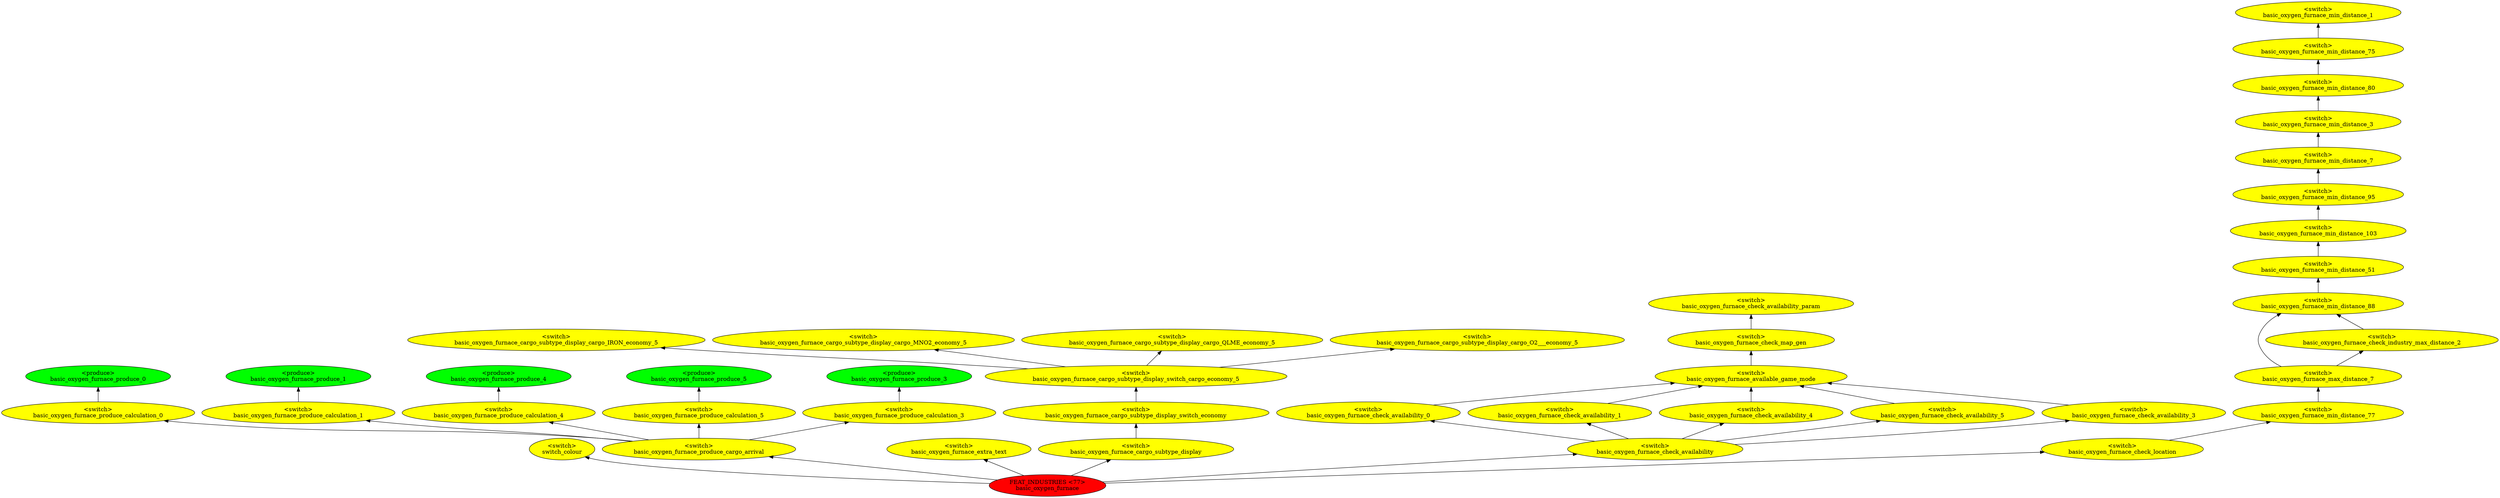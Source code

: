 digraph {
rankdir="BT"
switch_colour [fillcolor=yellow style="filled" label="<switch>\nswitch_colour"]
basic_oxygen_furnace_produce_0 [fillcolor=green style="filled" label="<produce>\nbasic_oxygen_furnace_produce_0"]
basic_oxygen_furnace_produce_calculation_0 [fillcolor=yellow style="filled" label="<switch>\nbasic_oxygen_furnace_produce_calculation_0"]
basic_oxygen_furnace_produce_1 [fillcolor=green style="filled" label="<produce>\nbasic_oxygen_furnace_produce_1"]
basic_oxygen_furnace_produce_calculation_1 [fillcolor=yellow style="filled" label="<switch>\nbasic_oxygen_furnace_produce_calculation_1"]
basic_oxygen_furnace_produce_4 [fillcolor=green style="filled" label="<produce>\nbasic_oxygen_furnace_produce_4"]
basic_oxygen_furnace_produce_calculation_4 [fillcolor=yellow style="filled" label="<switch>\nbasic_oxygen_furnace_produce_calculation_4"]
basic_oxygen_furnace_produce_5 [fillcolor=green style="filled" label="<produce>\nbasic_oxygen_furnace_produce_5"]
basic_oxygen_furnace_produce_calculation_5 [fillcolor=yellow style="filled" label="<switch>\nbasic_oxygen_furnace_produce_calculation_5"]
basic_oxygen_furnace_produce_3 [fillcolor=green style="filled" label="<produce>\nbasic_oxygen_furnace_produce_3"]
basic_oxygen_furnace_produce_calculation_3 [fillcolor=yellow style="filled" label="<switch>\nbasic_oxygen_furnace_produce_calculation_3"]
basic_oxygen_furnace_produce_cargo_arrival [fillcolor=yellow style="filled" label="<switch>\nbasic_oxygen_furnace_produce_cargo_arrival"]
basic_oxygen_furnace_extra_text [fillcolor=yellow style="filled" label="<switch>\nbasic_oxygen_furnace_extra_text"]
basic_oxygen_furnace_cargo_subtype_display_cargo_IRON_economy_5 [fillcolor=yellow style="filled" label="<switch>\nbasic_oxygen_furnace_cargo_subtype_display_cargo_IRON_economy_5"]
basic_oxygen_furnace_cargo_subtype_display_cargo_MNO2_economy_5 [fillcolor=yellow style="filled" label="<switch>\nbasic_oxygen_furnace_cargo_subtype_display_cargo_MNO2_economy_5"]
basic_oxygen_furnace_cargo_subtype_display_cargo_QLME_economy_5 [fillcolor=yellow style="filled" label="<switch>\nbasic_oxygen_furnace_cargo_subtype_display_cargo_QLME_economy_5"]
basic_oxygen_furnace_cargo_subtype_display_cargo_O2___economy_5 [fillcolor=yellow style="filled" label="<switch>\nbasic_oxygen_furnace_cargo_subtype_display_cargo_O2___economy_5"]
basic_oxygen_furnace_cargo_subtype_display_switch_cargo_economy_5 [fillcolor=yellow style="filled" label="<switch>\nbasic_oxygen_furnace_cargo_subtype_display_switch_cargo_economy_5"]
basic_oxygen_furnace_cargo_subtype_display_switch_economy [fillcolor=yellow style="filled" label="<switch>\nbasic_oxygen_furnace_cargo_subtype_display_switch_economy"]
basic_oxygen_furnace_cargo_subtype_display [fillcolor=yellow style="filled" label="<switch>\nbasic_oxygen_furnace_cargo_subtype_display"]
basic_oxygen_furnace_check_availability_param [fillcolor=yellow style="filled" label="<switch>\nbasic_oxygen_furnace_check_availability_param"]
basic_oxygen_furnace_check_map_gen [fillcolor=yellow style="filled" label="<switch>\nbasic_oxygen_furnace_check_map_gen"]
basic_oxygen_furnace_available_game_mode [fillcolor=yellow style="filled" label="<switch>\nbasic_oxygen_furnace_available_game_mode"]
basic_oxygen_furnace_check_availability_0 [fillcolor=yellow style="filled" label="<switch>\nbasic_oxygen_furnace_check_availability_0"]
basic_oxygen_furnace_check_availability_1 [fillcolor=yellow style="filled" label="<switch>\nbasic_oxygen_furnace_check_availability_1"]
basic_oxygen_furnace_check_availability_4 [fillcolor=yellow style="filled" label="<switch>\nbasic_oxygen_furnace_check_availability_4"]
basic_oxygen_furnace_check_availability_5 [fillcolor=yellow style="filled" label="<switch>\nbasic_oxygen_furnace_check_availability_5"]
basic_oxygen_furnace_check_availability_3 [fillcolor=yellow style="filled" label="<switch>\nbasic_oxygen_furnace_check_availability_3"]
basic_oxygen_furnace_check_availability [fillcolor=yellow style="filled" label="<switch>\nbasic_oxygen_furnace_check_availability"]
basic_oxygen_furnace_min_distance_1 [fillcolor=yellow style="filled" label="<switch>\nbasic_oxygen_furnace_min_distance_1"]
basic_oxygen_furnace_min_distance_75 [fillcolor=yellow style="filled" label="<switch>\nbasic_oxygen_furnace_min_distance_75"]
basic_oxygen_furnace_min_distance_80 [fillcolor=yellow style="filled" label="<switch>\nbasic_oxygen_furnace_min_distance_80"]
basic_oxygen_furnace_min_distance_3 [fillcolor=yellow style="filled" label="<switch>\nbasic_oxygen_furnace_min_distance_3"]
basic_oxygen_furnace_min_distance_7 [fillcolor=yellow style="filled" label="<switch>\nbasic_oxygen_furnace_min_distance_7"]
basic_oxygen_furnace_min_distance_95 [fillcolor=yellow style="filled" label="<switch>\nbasic_oxygen_furnace_min_distance_95"]
basic_oxygen_furnace_min_distance_103 [fillcolor=yellow style="filled" label="<switch>\nbasic_oxygen_furnace_min_distance_103"]
basic_oxygen_furnace_min_distance_51 [fillcolor=yellow style="filled" label="<switch>\nbasic_oxygen_furnace_min_distance_51"]
basic_oxygen_furnace_min_distance_88 [fillcolor=yellow style="filled" label="<switch>\nbasic_oxygen_furnace_min_distance_88"]
basic_oxygen_furnace_check_industry_max_distance_2 [fillcolor=yellow style="filled" label="<switch>\nbasic_oxygen_furnace_check_industry_max_distance_2"]
basic_oxygen_furnace_max_distance_7 [fillcolor=yellow style="filled" label="<switch>\nbasic_oxygen_furnace_max_distance_7"]
basic_oxygen_furnace_min_distance_77 [fillcolor=yellow style="filled" label="<switch>\nbasic_oxygen_furnace_min_distance_77"]
basic_oxygen_furnace_check_location [fillcolor=yellow style="filled" label="<switch>\nbasic_oxygen_furnace_check_location"]
basic_oxygen_furnace [fillcolor=red style="filled" label="FEAT_INDUSTRIES <77>\nbasic_oxygen_furnace"]
basic_oxygen_furnace_min_distance_77->basic_oxygen_furnace_max_distance_7
basic_oxygen_furnace_produce_calculation_5->basic_oxygen_furnace_produce_5
basic_oxygen_furnace_check_map_gen->basic_oxygen_furnace_check_availability_param
basic_oxygen_furnace_cargo_subtype_display_switch_cargo_economy_5->basic_oxygen_furnace_cargo_subtype_display_cargo_O2___economy_5
basic_oxygen_furnace_check_availability_3->basic_oxygen_furnace_available_game_mode
basic_oxygen_furnace->basic_oxygen_furnace_cargo_subtype_display
basic_oxygen_furnace_produce_cargo_arrival->basic_oxygen_furnace_produce_calculation_5
basic_oxygen_furnace_check_availability_5->basic_oxygen_furnace_available_game_mode
basic_oxygen_furnace_min_distance_88->basic_oxygen_furnace_min_distance_51
basic_oxygen_furnace_check_availability_4->basic_oxygen_furnace_available_game_mode
basic_oxygen_furnace_check_availability->basic_oxygen_furnace_check_availability_4
basic_oxygen_furnace_min_distance_3->basic_oxygen_furnace_min_distance_80
basic_oxygen_furnace_check_availability->basic_oxygen_furnace_check_availability_1
basic_oxygen_furnace_min_distance_103->basic_oxygen_furnace_min_distance_95
basic_oxygen_furnace_cargo_subtype_display_switch_cargo_economy_5->basic_oxygen_furnace_cargo_subtype_display_cargo_QLME_economy_5
basic_oxygen_furnace_max_distance_7->basic_oxygen_furnace_min_distance_88
basic_oxygen_furnace->basic_oxygen_furnace_check_availability
basic_oxygen_furnace_check_location->basic_oxygen_furnace_min_distance_77
basic_oxygen_furnace_check_availability_0->basic_oxygen_furnace_available_game_mode
basic_oxygen_furnace_produce_calculation_4->basic_oxygen_furnace_produce_4
basic_oxygen_furnace_produce_calculation_0->basic_oxygen_furnace_produce_0
basic_oxygen_furnace_cargo_subtype_display_switch_cargo_economy_5->basic_oxygen_furnace_cargo_subtype_display_cargo_MNO2_economy_5
basic_oxygen_furnace->switch_colour
basic_oxygen_furnace_produce_cargo_arrival->basic_oxygen_furnace_produce_calculation_1
basic_oxygen_furnace_produce_cargo_arrival->basic_oxygen_furnace_produce_calculation_3
basic_oxygen_furnace_produce_calculation_1->basic_oxygen_furnace_produce_1
basic_oxygen_furnace_cargo_subtype_display_switch_economy->basic_oxygen_furnace_cargo_subtype_display_switch_cargo_economy_5
basic_oxygen_furnace->basic_oxygen_furnace_extra_text
basic_oxygen_furnace_min_distance_51->basic_oxygen_furnace_min_distance_103
basic_oxygen_furnace->basic_oxygen_furnace_check_location
basic_oxygen_furnace_min_distance_7->basic_oxygen_furnace_min_distance_3
basic_oxygen_furnace_check_availability->basic_oxygen_furnace_check_availability_5
basic_oxygen_furnace_min_distance_80->basic_oxygen_furnace_min_distance_75
basic_oxygen_furnace_check_availability->basic_oxygen_furnace_check_availability_3
basic_oxygen_furnace_check_availability->basic_oxygen_furnace_check_availability_0
basic_oxygen_furnace_available_game_mode->basic_oxygen_furnace_check_map_gen
basic_oxygen_furnace_cargo_subtype_display->basic_oxygen_furnace_cargo_subtype_display_switch_economy
basic_oxygen_furnace_cargo_subtype_display_switch_cargo_economy_5->basic_oxygen_furnace_cargo_subtype_display_cargo_IRON_economy_5
basic_oxygen_furnace_min_distance_75->basic_oxygen_furnace_min_distance_1
basic_oxygen_furnace_produce_calculation_3->basic_oxygen_furnace_produce_3
basic_oxygen_furnace_check_availability_1->basic_oxygen_furnace_available_game_mode
basic_oxygen_furnace_min_distance_95->basic_oxygen_furnace_min_distance_7
basic_oxygen_furnace->basic_oxygen_furnace_produce_cargo_arrival
basic_oxygen_furnace_check_industry_max_distance_2->basic_oxygen_furnace_min_distance_88
basic_oxygen_furnace_produce_cargo_arrival->basic_oxygen_furnace_produce_calculation_4
basic_oxygen_furnace_produce_cargo_arrival->basic_oxygen_furnace_produce_calculation_0
basic_oxygen_furnace_max_distance_7->basic_oxygen_furnace_check_industry_max_distance_2
}

